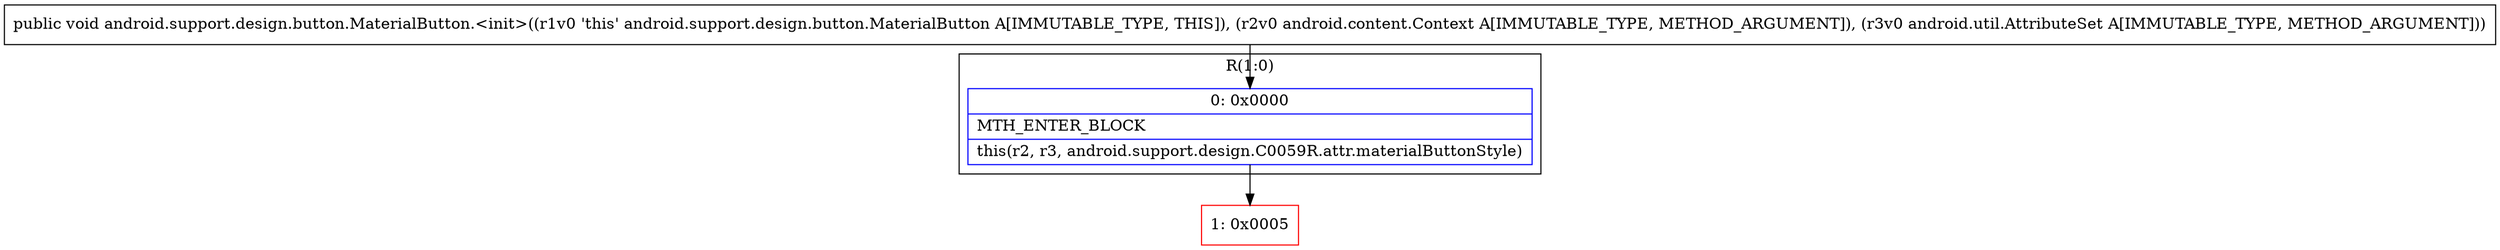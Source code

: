 digraph "CFG forandroid.support.design.button.MaterialButton.\<init\>(Landroid\/content\/Context;Landroid\/util\/AttributeSet;)V" {
subgraph cluster_Region_686083905 {
label = "R(1:0)";
node [shape=record,color=blue];
Node_0 [shape=record,label="{0\:\ 0x0000|MTH_ENTER_BLOCK\l|this(r2, r3, android.support.design.C0059R.attr.materialButtonStyle)\l}"];
}
Node_1 [shape=record,color=red,label="{1\:\ 0x0005}"];
MethodNode[shape=record,label="{public void android.support.design.button.MaterialButton.\<init\>((r1v0 'this' android.support.design.button.MaterialButton A[IMMUTABLE_TYPE, THIS]), (r2v0 android.content.Context A[IMMUTABLE_TYPE, METHOD_ARGUMENT]), (r3v0 android.util.AttributeSet A[IMMUTABLE_TYPE, METHOD_ARGUMENT])) }"];
MethodNode -> Node_0;
Node_0 -> Node_1;
}

